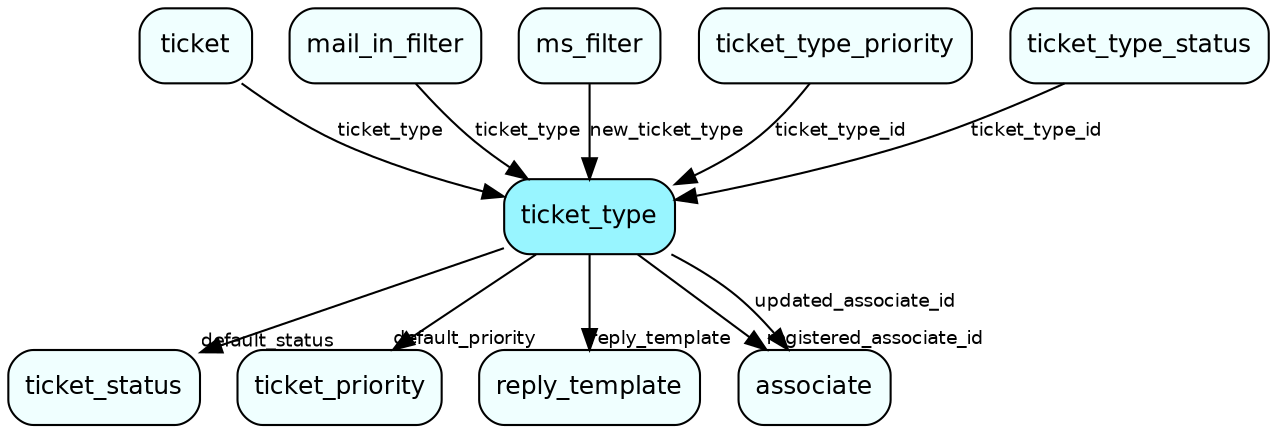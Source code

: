 digraph ticket_type  {
node [shape = box style="rounded, filled" fontname = "Helvetica" fontsize = "12" ]
edge [fontname = "Helvetica" fontsize = "9"]

ticket_type[fillcolor = "cadetblue1"]
ticket_status[fillcolor = "azure1"]
ticket_priority[fillcolor = "azure1"]
reply_template[fillcolor = "azure1"]
associate[fillcolor = "azure1"]
ticket[fillcolor = "azure1"]
mail_in_filter[fillcolor = "azure1"]
ms_filter[fillcolor = "azure1"]
ticket_type_priority[fillcolor = "azure1"]
ticket_type_status[fillcolor = "azure1"]
ticket_type -> ticket_status [headlabel = "default_status"]
ticket_type -> ticket_priority [headlabel = "default_priority"]
ticket_type -> reply_template [headlabel = "reply_template"]
ticket_type -> associate [headlabel = "registered_associate_id"]
ticket_type -> associate [label = "updated_associate_id"]
ticket -> ticket_type [label = "ticket_type"]
mail_in_filter -> ticket_type [label = "ticket_type"]
ms_filter -> ticket_type [label = "new_ticket_type"]
ticket_type_priority -> ticket_type [label = "ticket_type_id"]
ticket_type_status -> ticket_type [label = "ticket_type_id"]
}
